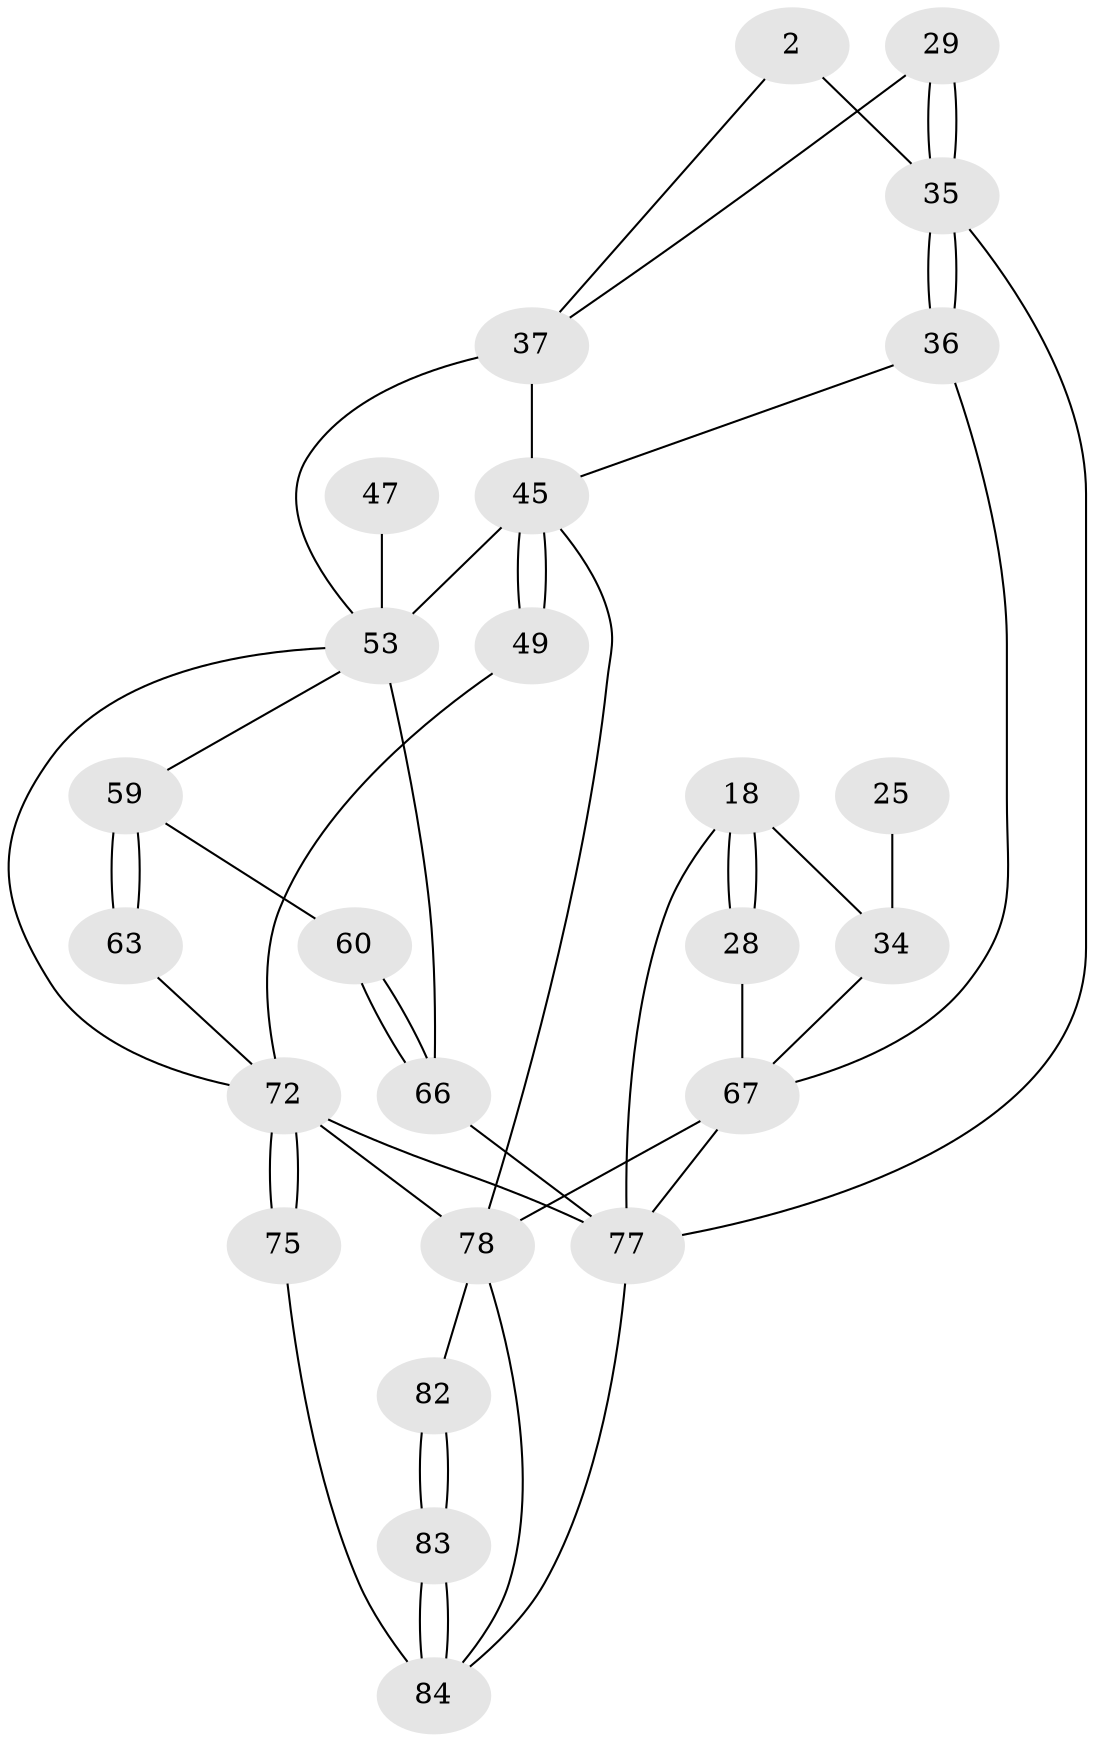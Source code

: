 // original degree distribution, {3: 0.023809523809523808, 5: 0.5714285714285714, 4: 0.21428571428571427, 6: 0.19047619047619047}
// Generated by graph-tools (version 1.1) at 2025/04/03/04/25 22:04:49]
// undirected, 25 vertices, 49 edges
graph export_dot {
graph [start="1"]
  node [color=gray90,style=filled];
  2 [pos="+0.3959914003389731+0.0877556889265023"];
  18 [pos="+0.9009515469738847+0.06464585307717206",super="+17"];
  25 [pos="+0.7864910893167224+0.14695026088795793"];
  28 [pos="+1+0.1304876755471546"];
  29 [pos="+0.38636368509582913+0.13742822196747184"];
  34 [pos="+0.8961334975516192+0.22968601085748125",super="+26+31"];
  35 [pos="+0.5222478258671508+0.2560193387557777",super="+14+27"];
  36 [pos="+0.5340845391111707+0.28028087730979445",super="+24+13"];
  37 [pos="+0.33199072430988286+0.2515423456710319",super="+30"];
  45 [pos="+0.36366804068553227+0.3868051569842874",super="+40+44"];
  47 [pos="+0.25307488015738544+0.35570512459970666"];
  49 [pos="+0.5887908803977847+0.48409478798871264"];
  53 [pos="+0.16829855679375824+0.47092658340119264",super="+52+51+48"];
  59 [pos="+0.14896250121862595+0.6656935822184514",super="+58"];
  60 [pos="+0.14735411317974237+0.6654696327008753"];
  63 [pos="+0.3488133136099948+0.7203325113769142"];
  66 [pos="+0.05898963394768933+0.7878164810948494",super="+56+55+54"];
  67 [pos="+1+0.866395390289261",super="+42+23"];
  72 [pos="+0.3358811860509493+0.8148961670094748",super="+65"];
  75 [pos="+0.39946906754238515+0.8861043640929912",super="+74"];
  77 [pos="+0.176864090738755+1",super="+73+70"];
  78 [pos="+0.7447244313893907+0.9107938910633471",super="+71+68+64"];
  82 [pos="+0.8206916483265121+0.9007153440211085",super="+81"];
  83 [pos="+0.8684718894001645+1"];
  84 [pos="+0.8742568367989444+1",super="+79+80"];
  2 -- 35 [weight=2];
  2 -- 37;
  18 -- 28 [weight=2];
  18 -- 28;
  18 -- 34;
  18 -- 77 [weight=3];
  25 -- 34 [weight=3];
  28 -- 67;
  29 -- 35 [weight=2];
  29 -- 35;
  29 -- 37;
  34 -- 67 [weight=3];
  35 -- 36 [weight=2];
  35 -- 36;
  35 -- 77;
  36 -- 67 [weight=2];
  36 -- 45;
  37 -- 45;
  37 -- 53 [weight=2];
  45 -- 49 [weight=2];
  45 -- 49;
  45 -- 78;
  45 -- 53;
  47 -- 53 [weight=3];
  49 -- 72;
  53 -- 66 [weight=2];
  53 -- 59;
  53 -- 72;
  59 -- 60;
  59 -- 63 [weight=2];
  59 -- 63;
  60 -- 66 [weight=2];
  60 -- 66;
  63 -- 72;
  66 -- 77 [weight=3];
  67 -- 78 [weight=3];
  67 -- 77 [weight=2];
  72 -- 75 [weight=2];
  72 -- 75;
  72 -- 78;
  72 -- 77;
  75 -- 84 [weight=2];
  77 -- 84 [weight=2];
  78 -- 82 [weight=2];
  78 -- 84;
  82 -- 83 [weight=2];
  82 -- 83;
  83 -- 84;
  83 -- 84;
}
